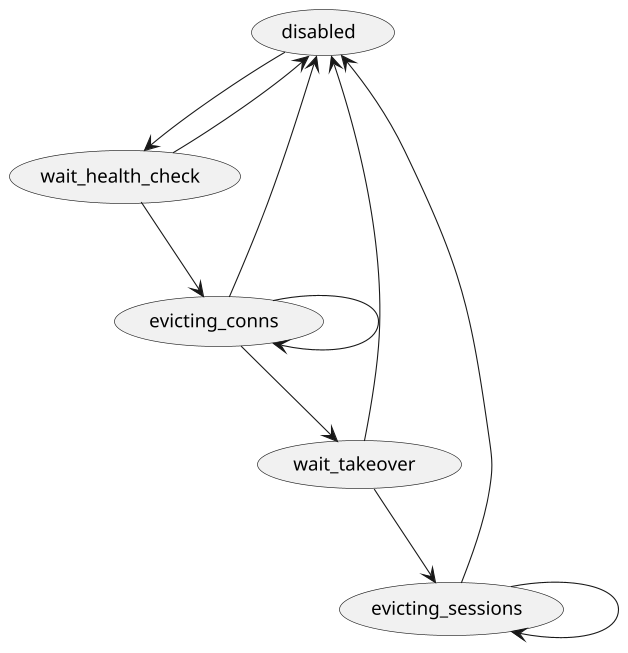 @startuml evacuation-coordinator-statuses-rebalance
skinparam monochrome true
skinparam dpi 150
skinparam arrowThickness 0.7
skinparam usecaseBorderThickness 0.4
skinparam defaultFontSize 12


(disabled) --> (wait_health_check)
(wait_health_check) --> (evicting_conns)
(wait_health_check) --> (disabled)
(evicting_conns) --> (evicting_conns)
(evicting_conns) --> (wait_takeover)
(evicting_conns) --> (disabled)
(wait_takeover) --> (evicting_sessions)
(wait_takeover) --> (disabled)
(evicting_sessions) --> (evicting_sessions)
(evicting_sessions) --> (disabled)
@enduml

